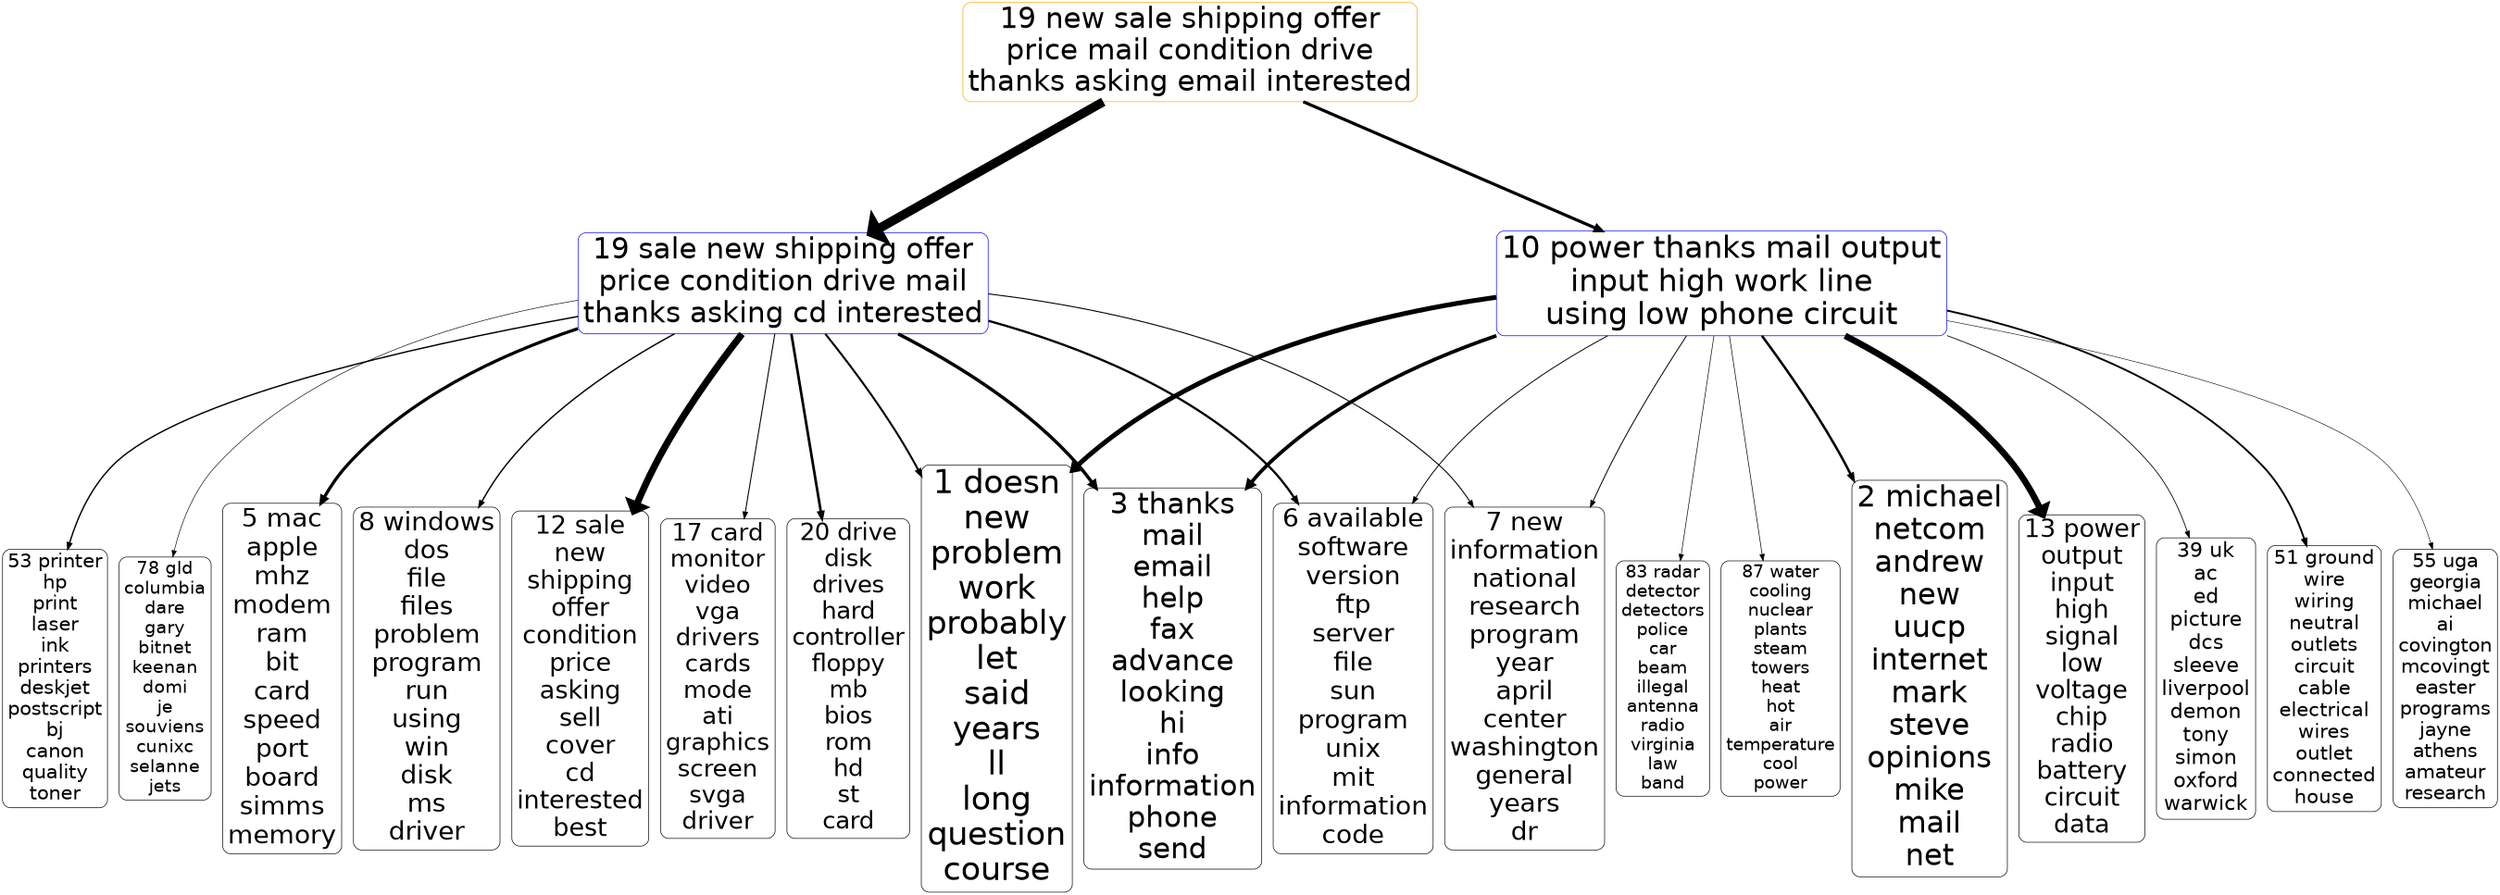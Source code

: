 digraph G {
size="18,18!";ranksep=4; ratio = auto; layers="1:2:3:4:5";
graph [fontname = "helvetica"];node [fontname = "helvetica"];edge [fontname = "helvetica"];ranksep=2.8;
"3_19" [ rank =3,fontsize =44.9084, shape=box, style="rounded", color=orange, label="19 new sale shipping offer
price mail condition drive
thanks asking email interested"]
"3_19" -> "2_10" [penwidth=4.8472,dir=forward]
"2_10" [rank =4,fontsize =47.5289, shape=box, style="rounded", color=blue,label="10 power thanks mail output
input high work line
using low phone circuit"]
"3_19" -> "2_19" [penwidth=14.1147,dir=forward]
"2_19" [rank =4,fontsize =45.1212, shape=box, style="rounded", color=blue,label="19 sale new shipping offer
price condition drive mail
thanks asking cd interested"]
"2_10" [ rank =2,fontsize =47.5289, shape=box, style="rounded", color=blue, label="10 power thanks mail output
input high work line
using low phone circuit"]
"2_10" -> "1_1" [penwidth=7.4733,dir=forward]
"1_1" [rank =3,fontsize =50, shape=box, style="rounded", color=black,label="1 doesn
new
problem
work
probably
let
said
years
ll
long
question
course"]
"2_10" -> "1_2" [penwidth=3.8111,dir=forward]
"1_2" [rank =3,fontsize =46.1741, shape=box, style="rounded", color=black,label="2 michael
netcom
andrew
new
uucp
internet
mark
steve
opinions
mike
mail
net"]
"2_10" -> "1_3" [penwidth=5.6776,dir=forward]
"1_3" [rank =3,fontsize =44.9965, shape=box, style="rounded", color=black,label="3 thanks
mail
email
help
fax
advance
looking
hi
info
information
phone
send"]
"2_10" -> "1_6" [penwidth=1.416,dir=forward]
"1_6" [rank =3,fontsize =40.6629, shape=box, style="rounded", color=black,label="6 available
software
version
ftp
server
file
sun
program
unix
mit
information
code"]
"2_10" -> "1_7" [penwidth=1.4515,dir=forward]
"1_7" [rank =3,fontsize =40.4508, shape=box, style="rounded", color=black,label="7 new
information
national
research
program
year
april
center
washington
general
years
dr"]
"2_10" -> "1_13" [penwidth=10.0266,dir=forward]
"1_13" [rank =3,fontsize =38.6139, shape=box, style="rounded", color=black,label="13 power
output
input
high
signal
low
voltage
chip
radio
battery
circuit
data"]
"2_10" -> "1_39" [penwidth=1.2232,dir=forward]
"1_39" [rank =3,fontsize =32.2729, shape=box, style="rounded", color=black,label="39 uk
ac
ed
picture
dcs
sleeve
liverpool
demon
tony
simon
oxford
warwick"]
"2_10" -> "1_51" [penwidth=2.8542,dir=forward]
"1_51" [rank =3,fontsize =30.9828, shape=box, style="rounded", color=black,label="51 ground
wire
wiring
neutral
outlets
circuit
cable
electrical
wires
outlet
connected
house"]
"2_10" -> "1_55" [penwidth=0.82581,dir=forward]
"1_55" [rank =3,fontsize =29.6875, shape=box, style="rounded", color=black,label="55 uga
georgia
michael
ai
covington
mcovingt
easter
programs
jayne
athens
amateur
research"]
"2_10" -> "1_83" [penwidth=0.97642,dir=forward]
"1_83" [rank =3,fontsize =27.4759, shape=box, style="rounded", color=black,label="83 radar
detector
detectors
police
car
beam
illegal
antenna
radio
virginia
law
band"]
"2_10" -> "1_87" [penwidth=1.0106,dir=forward]
"1_87" [rank =3,fontsize =27.2708, shape=box, style="rounded", color=black,label="87 water
cooling
nuclear
plants
steam
towers
heat
hot
air
temperature
cool
power"]
"2_19" [ rank =2,fontsize =45.1212, shape=box, style="rounded", color=blue, label="19 sale new shipping offer
price condition drive mail
thanks asking cd interested"]
"2_19" -> "1_1" [penwidth=3.1182,dir=forward]
"1_1" [rank =3,fontsize =50, shape=box, style="rounded", color=black,label="1 doesn
new
problem
work
probably
let
said
years
ll
long
question
course"]
"2_19" -> "1_3" [penwidth=5.2069,dir=forward]
"1_3" [rank =3,fontsize =44.9965, shape=box, style="rounded", color=black,label="3 thanks
mail
email
help
fax
advance
looking
hi
info
information
phone
send"]
"2_19" -> "1_5" [penwidth=4.9164,dir=forward]
"1_5" [rank =3,fontsize =40.7526, shape=box, style="rounded", color=black,label="5 mac
apple
mhz
modem
ram
bit
card
speed
port
board
simms
memory"]
"2_19" -> "1_6" [penwidth=3.4861,dir=forward]
"1_6" [rank =3,fontsize =40.6629, shape=box, style="rounded", color=black,label="6 available
software
version
ftp
server
file
sun
program
unix
mit
information
code"]
"2_19" -> "1_7" [penwidth=1.6011,dir=forward]
"1_7" [rank =3,fontsize =40.4508, shape=box, style="rounded", color=black,label="7 new
information
national
research
program
year
april
center
washington
general
years
dr"]
"2_19" -> "1_8" [penwidth=2.1617,dir=forward]
"1_8" [rank =3,fontsize =40.1499, shape=box, style="rounded", color=black,label="8 windows
dos
file
files
problem
program
run
using
win
disk
ms
driver"]
"2_19" -> "1_12" [penwidth=10.7065,dir=forward]
"1_12" [rank =3,fontsize =39.1159, shape=box, style="rounded", color=black,label="12 sale
new
shipping
offer
condition
price
asking
sell
cover
cd
interested
best"]
"2_19" -> "1_17" [penwidth=1.5607,dir=forward]
"1_17" [rank =3,fontsize =37.5683, shape=box, style="rounded", color=black,label="17 card
monitor
video
vga
drivers
cards
mode
ati
graphics
screen
svga
driver"]
"2_19" -> "1_20" [penwidth=4.0855,dir=forward]
"1_20" [rank =3,fontsize =36.8942, shape=box, style="rounded", color=black,label="20 drive
disk
drives
hard
controller
floppy
mb
bios
rom
hd
st
card"]
"2_19" -> "1_53" [penwidth=2.1469,dir=forward]
"1_53" [rank =3,fontsize =30.0303, shape=box, style="rounded", color=black,label="53 printer
hp
print
laser
ink
printers
deskjet
postscript
bj
canon
quality
toner"]
"2_19" -> "1_78" [penwidth=0.91512,dir=forward]
"1_78" [rank =3,fontsize =27.8314, shape=box, style="rounded", color=black,label="78 gld
columbia
dare
gary
bitnet
keenan
domi
je
souviens
cunixc
selanne
jets"]
{rank=same; "1_1" "1_2" "1_3" "1_6" "1_7" "1_13" "1_39" "1_51" "1_55" "1_83" "1_87" "1_1" "1_3" "1_5" "1_6" "1_7" "1_8" "1_12" "1_17" "1_20" "1_53" "1_78"}{rank=same; "2_10" "2_19" "2_10" "2_19"}{rank=same; "3_19"}{rank=same;}{rank=same;}}